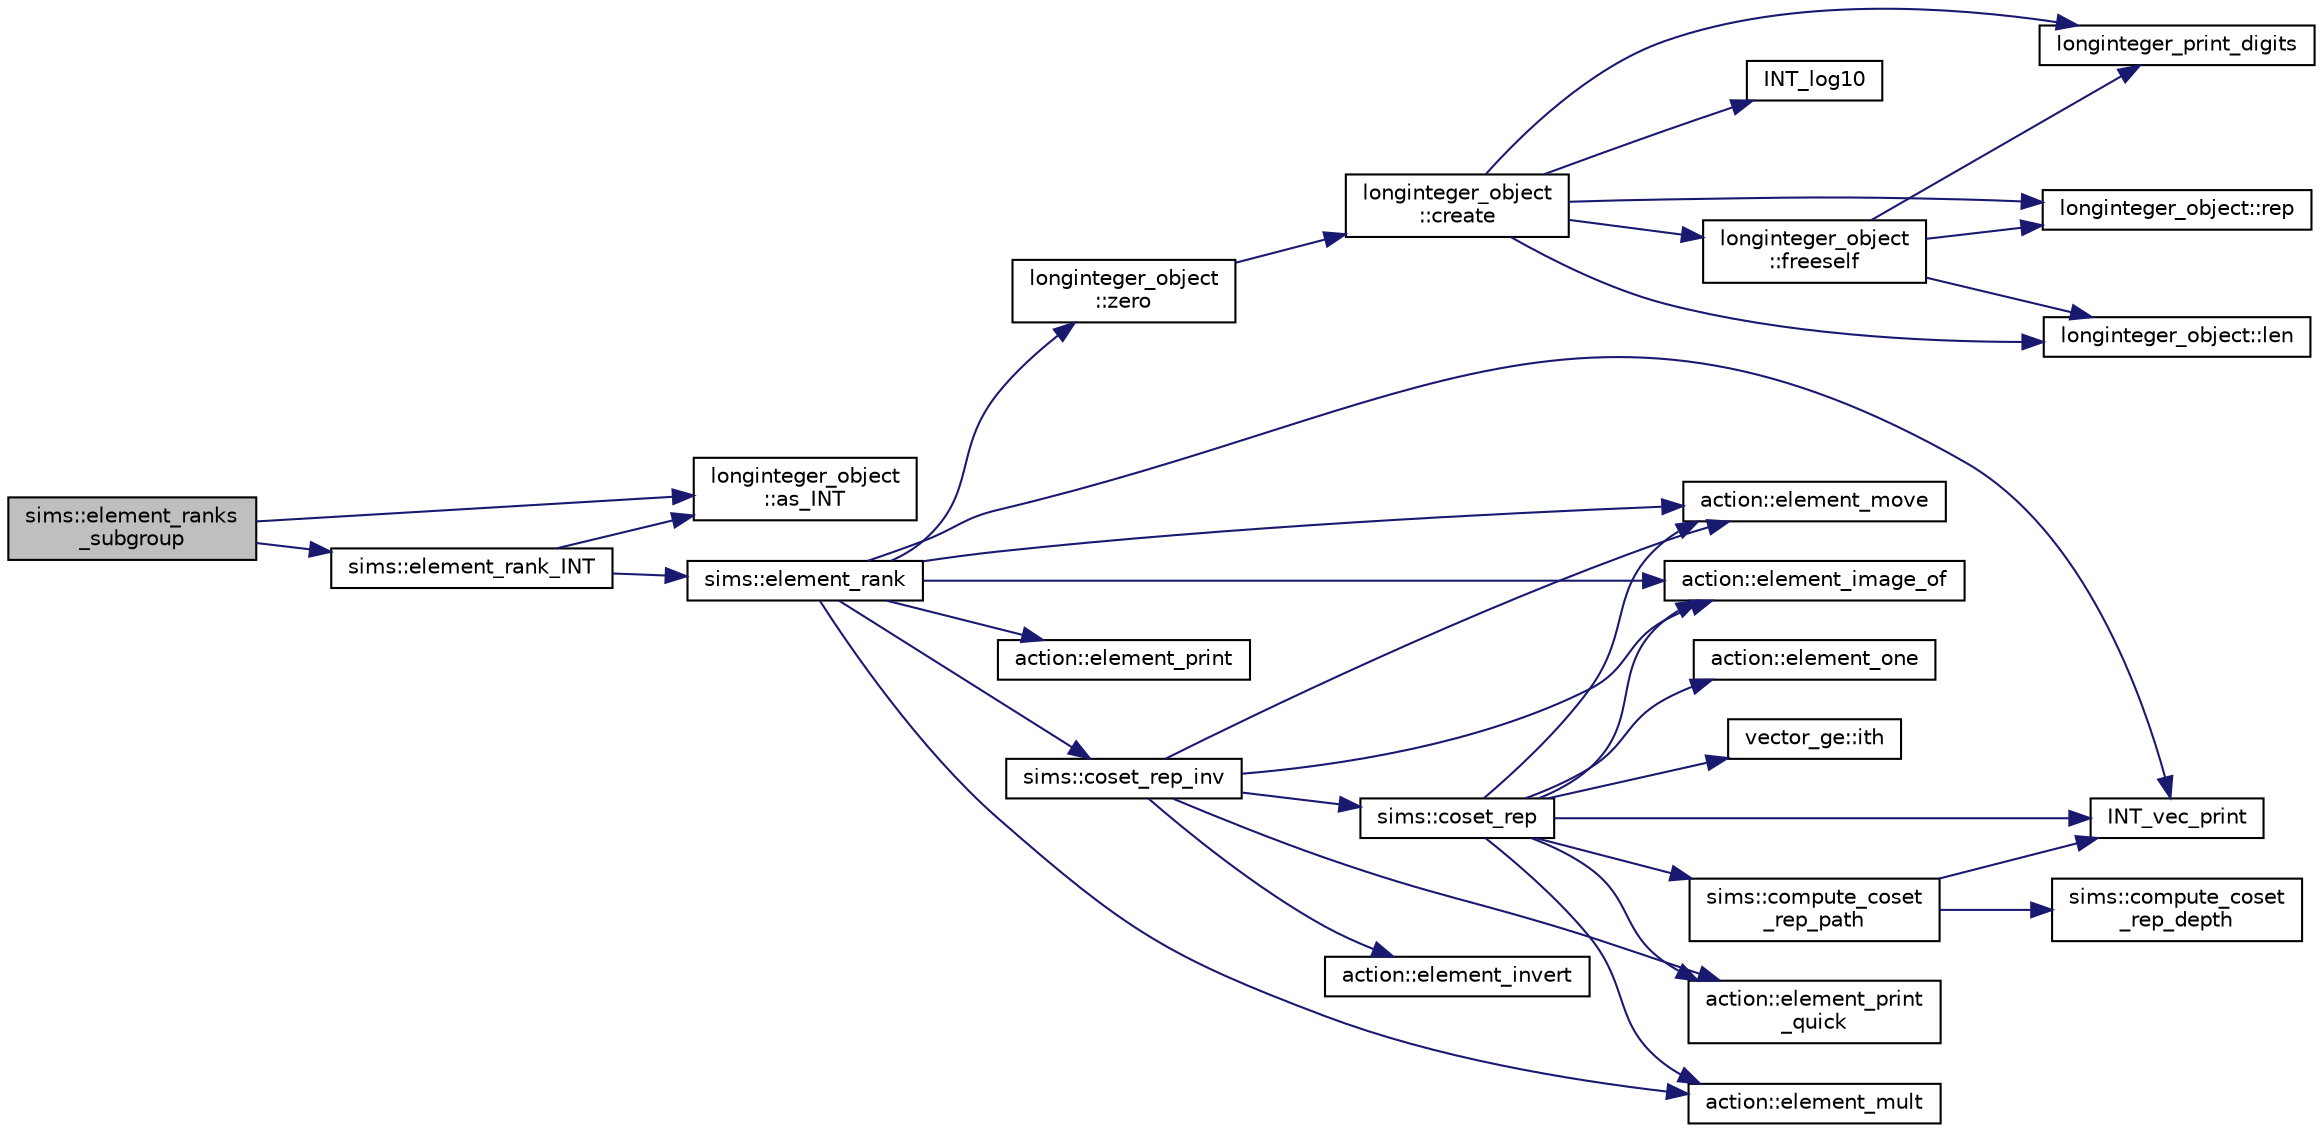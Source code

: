 digraph "sims::element_ranks_subgroup"
{
  edge [fontname="Helvetica",fontsize="10",labelfontname="Helvetica",labelfontsize="10"];
  node [fontname="Helvetica",fontsize="10",shape=record];
  rankdir="LR";
  Node3754 [label="sims::element_ranks\l_subgroup",height=0.2,width=0.4,color="black", fillcolor="grey75", style="filled", fontcolor="black"];
  Node3754 -> Node3755 [color="midnightblue",fontsize="10",style="solid",fontname="Helvetica"];
  Node3755 [label="longinteger_object\l::as_INT",height=0.2,width=0.4,color="black", fillcolor="white", style="filled",URL="$dd/d7e/classlonginteger__object.html#afb992d4679a6741acc63c8bcba27971e"];
  Node3754 -> Node3756 [color="midnightblue",fontsize="10",style="solid",fontname="Helvetica"];
  Node3756 [label="sims::element_rank_INT",height=0.2,width=0.4,color="black", fillcolor="white", style="filled",URL="$d9/df3/classsims.html#a8ff29017c518c9ed459a7ea9eade2974"];
  Node3756 -> Node3757 [color="midnightblue",fontsize="10",style="solid",fontname="Helvetica"];
  Node3757 [label="sims::element_rank",height=0.2,width=0.4,color="black", fillcolor="white", style="filled",URL="$d9/df3/classsims.html#a00fb332192d01becb17b6a059482fc8d"];
  Node3757 -> Node3758 [color="midnightblue",fontsize="10",style="solid",fontname="Helvetica"];
  Node3758 [label="action::element_move",height=0.2,width=0.4,color="black", fillcolor="white", style="filled",URL="$d2/d86/classaction.html#a550947491bbb534d3d7951f50198a874"];
  Node3757 -> Node3759 [color="midnightblue",fontsize="10",style="solid",fontname="Helvetica"];
  Node3759 [label="longinteger_object\l::zero",height=0.2,width=0.4,color="black", fillcolor="white", style="filled",URL="$dd/d7e/classlonginteger__object.html#a6cdf946c2eb5e3e71ffb534716fa8a86"];
  Node3759 -> Node3760 [color="midnightblue",fontsize="10",style="solid",fontname="Helvetica"];
  Node3760 [label="longinteger_object\l::create",height=0.2,width=0.4,color="black", fillcolor="white", style="filled",URL="$dd/d7e/classlonginteger__object.html#a95d2eebc60849c3963a49298b1f498c2"];
  Node3760 -> Node3761 [color="midnightblue",fontsize="10",style="solid",fontname="Helvetica"];
  Node3761 [label="longinteger_object\l::freeself",height=0.2,width=0.4,color="black", fillcolor="white", style="filled",URL="$dd/d7e/classlonginteger__object.html#a06450f8c4795d81da6d680830ef958a1"];
  Node3761 -> Node3762 [color="midnightblue",fontsize="10",style="solid",fontname="Helvetica"];
  Node3762 [label="longinteger_print_digits",height=0.2,width=0.4,color="black", fillcolor="white", style="filled",URL="$de/dc5/algebra__and__number__theory_8h.html#ac2bac7b12f5b6440b8dad275cd7a157d"];
  Node3761 -> Node3763 [color="midnightblue",fontsize="10",style="solid",fontname="Helvetica"];
  Node3763 [label="longinteger_object::rep",height=0.2,width=0.4,color="black", fillcolor="white", style="filled",URL="$dd/d7e/classlonginteger__object.html#a3ecaf12738cc721d281c416503f241e2"];
  Node3761 -> Node3764 [color="midnightblue",fontsize="10",style="solid",fontname="Helvetica"];
  Node3764 [label="longinteger_object::len",height=0.2,width=0.4,color="black", fillcolor="white", style="filled",URL="$dd/d7e/classlonginteger__object.html#a0bfeae35be8a6fd44ed7f76413596ab1"];
  Node3760 -> Node3765 [color="midnightblue",fontsize="10",style="solid",fontname="Helvetica"];
  Node3765 [label="INT_log10",height=0.2,width=0.4,color="black", fillcolor="white", style="filled",URL="$de/dc5/algebra__and__number__theory_8h.html#a98bc0a6c562370a355165d2538dac250"];
  Node3760 -> Node3762 [color="midnightblue",fontsize="10",style="solid",fontname="Helvetica"];
  Node3760 -> Node3763 [color="midnightblue",fontsize="10",style="solid",fontname="Helvetica"];
  Node3760 -> Node3764 [color="midnightblue",fontsize="10",style="solid",fontname="Helvetica"];
  Node3757 -> Node3766 [color="midnightblue",fontsize="10",style="solid",fontname="Helvetica"];
  Node3766 [label="action::element_image_of",height=0.2,width=0.4,color="black", fillcolor="white", style="filled",URL="$d2/d86/classaction.html#ae09559d4537a048fc860f8a74a31393d"];
  Node3757 -> Node3767 [color="midnightblue",fontsize="10",style="solid",fontname="Helvetica"];
  Node3767 [label="INT_vec_print",height=0.2,width=0.4,color="black", fillcolor="white", style="filled",URL="$df/dbf/sajeeb_8_c.html#a79a5901af0b47dd0d694109543c027fe"];
  Node3757 -> Node3768 [color="midnightblue",fontsize="10",style="solid",fontname="Helvetica"];
  Node3768 [label="action::element_print",height=0.2,width=0.4,color="black", fillcolor="white", style="filled",URL="$d2/d86/classaction.html#ae38c3ef3c1125213733d63c6fc3c40cd"];
  Node3757 -> Node3769 [color="midnightblue",fontsize="10",style="solid",fontname="Helvetica"];
  Node3769 [label="sims::coset_rep_inv",height=0.2,width=0.4,color="black", fillcolor="white", style="filled",URL="$d9/df3/classsims.html#a388f523d4ec997fce4e9ede924de99b9"];
  Node3769 -> Node3770 [color="midnightblue",fontsize="10",style="solid",fontname="Helvetica"];
  Node3770 [label="sims::coset_rep",height=0.2,width=0.4,color="black", fillcolor="white", style="filled",URL="$d9/df3/classsims.html#a3d669dba4d005cd2399388f27f44cd04"];
  Node3770 -> Node3771 [color="midnightblue",fontsize="10",style="solid",fontname="Helvetica"];
  Node3771 [label="sims::compute_coset\l_rep_path",height=0.2,width=0.4,color="black", fillcolor="white", style="filled",URL="$d9/df3/classsims.html#a22a53a24eb86dcfe54cb3588776a4d96"];
  Node3771 -> Node3772 [color="midnightblue",fontsize="10",style="solid",fontname="Helvetica"];
  Node3772 [label="sims::compute_coset\l_rep_depth",height=0.2,width=0.4,color="black", fillcolor="white", style="filled",URL="$d9/df3/classsims.html#abfeb782bd253f1df5253486afb120f6f"];
  Node3771 -> Node3767 [color="midnightblue",fontsize="10",style="solid",fontname="Helvetica"];
  Node3770 -> Node3767 [color="midnightblue",fontsize="10",style="solid",fontname="Helvetica"];
  Node3770 -> Node3773 [color="midnightblue",fontsize="10",style="solid",fontname="Helvetica"];
  Node3773 [label="action::element_one",height=0.2,width=0.4,color="black", fillcolor="white", style="filled",URL="$d2/d86/classaction.html#a780a105daf04d6d1fe7e2f63b3c88e3b"];
  Node3770 -> Node3774 [color="midnightblue",fontsize="10",style="solid",fontname="Helvetica"];
  Node3774 [label="vector_ge::ith",height=0.2,width=0.4,color="black", fillcolor="white", style="filled",URL="$d4/d6e/classvector__ge.html#a1ff002e8b746a9beb119d57dcd4a15ff"];
  Node3770 -> Node3775 [color="midnightblue",fontsize="10",style="solid",fontname="Helvetica"];
  Node3775 [label="action::element_print\l_quick",height=0.2,width=0.4,color="black", fillcolor="white", style="filled",URL="$d2/d86/classaction.html#a4844680cf6750396f76494a28655265b"];
  Node3770 -> Node3776 [color="midnightblue",fontsize="10",style="solid",fontname="Helvetica"];
  Node3776 [label="action::element_mult",height=0.2,width=0.4,color="black", fillcolor="white", style="filled",URL="$d2/d86/classaction.html#ae9e36b2cae1f0f7bd7144097fa9a34b3"];
  Node3770 -> Node3758 [color="midnightblue",fontsize="10",style="solid",fontname="Helvetica"];
  Node3770 -> Node3766 [color="midnightblue",fontsize="10",style="solid",fontname="Helvetica"];
  Node3769 -> Node3775 [color="midnightblue",fontsize="10",style="solid",fontname="Helvetica"];
  Node3769 -> Node3766 [color="midnightblue",fontsize="10",style="solid",fontname="Helvetica"];
  Node3769 -> Node3777 [color="midnightblue",fontsize="10",style="solid",fontname="Helvetica"];
  Node3777 [label="action::element_invert",height=0.2,width=0.4,color="black", fillcolor="white", style="filled",URL="$d2/d86/classaction.html#aa4bd01e338497714586636751fcef436"];
  Node3769 -> Node3758 [color="midnightblue",fontsize="10",style="solid",fontname="Helvetica"];
  Node3757 -> Node3776 [color="midnightblue",fontsize="10",style="solid",fontname="Helvetica"];
  Node3756 -> Node3755 [color="midnightblue",fontsize="10",style="solid",fontname="Helvetica"];
}
